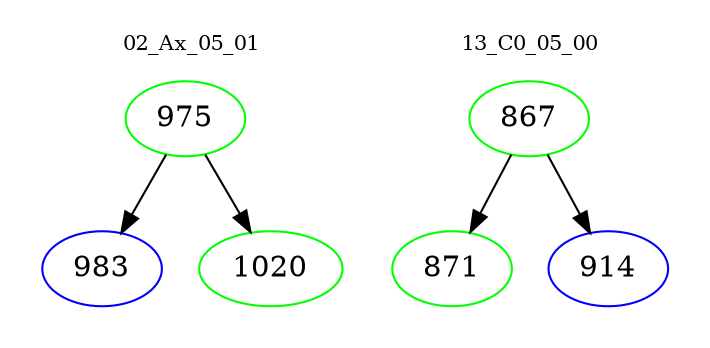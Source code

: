 digraph{
subgraph cluster_0 {
color = white
label = "02_Ax_05_01";
fontsize=10;
T0_975 [label="975", color="green"]
T0_975 -> T0_983 [color="black"]
T0_983 [label="983", color="blue"]
T0_975 -> T0_1020 [color="black"]
T0_1020 [label="1020", color="green"]
}
subgraph cluster_1 {
color = white
label = "13_C0_05_00";
fontsize=10;
T1_867 [label="867", color="green"]
T1_867 -> T1_871 [color="black"]
T1_871 [label="871", color="green"]
T1_867 -> T1_914 [color="black"]
T1_914 [label="914", color="blue"]
}
}

